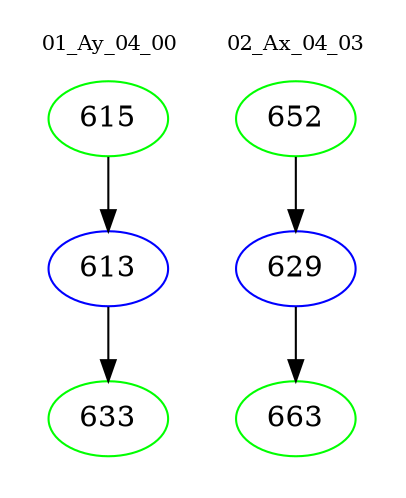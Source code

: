 digraph{
subgraph cluster_0 {
color = white
label = "01_Ay_04_00";
fontsize=10;
T0_615 [label="615", color="green"]
T0_615 -> T0_613 [color="black"]
T0_613 [label="613", color="blue"]
T0_613 -> T0_633 [color="black"]
T0_633 [label="633", color="green"]
}
subgraph cluster_1 {
color = white
label = "02_Ax_04_03";
fontsize=10;
T1_652 [label="652", color="green"]
T1_652 -> T1_629 [color="black"]
T1_629 [label="629", color="blue"]
T1_629 -> T1_663 [color="black"]
T1_663 [label="663", color="green"]
}
}
